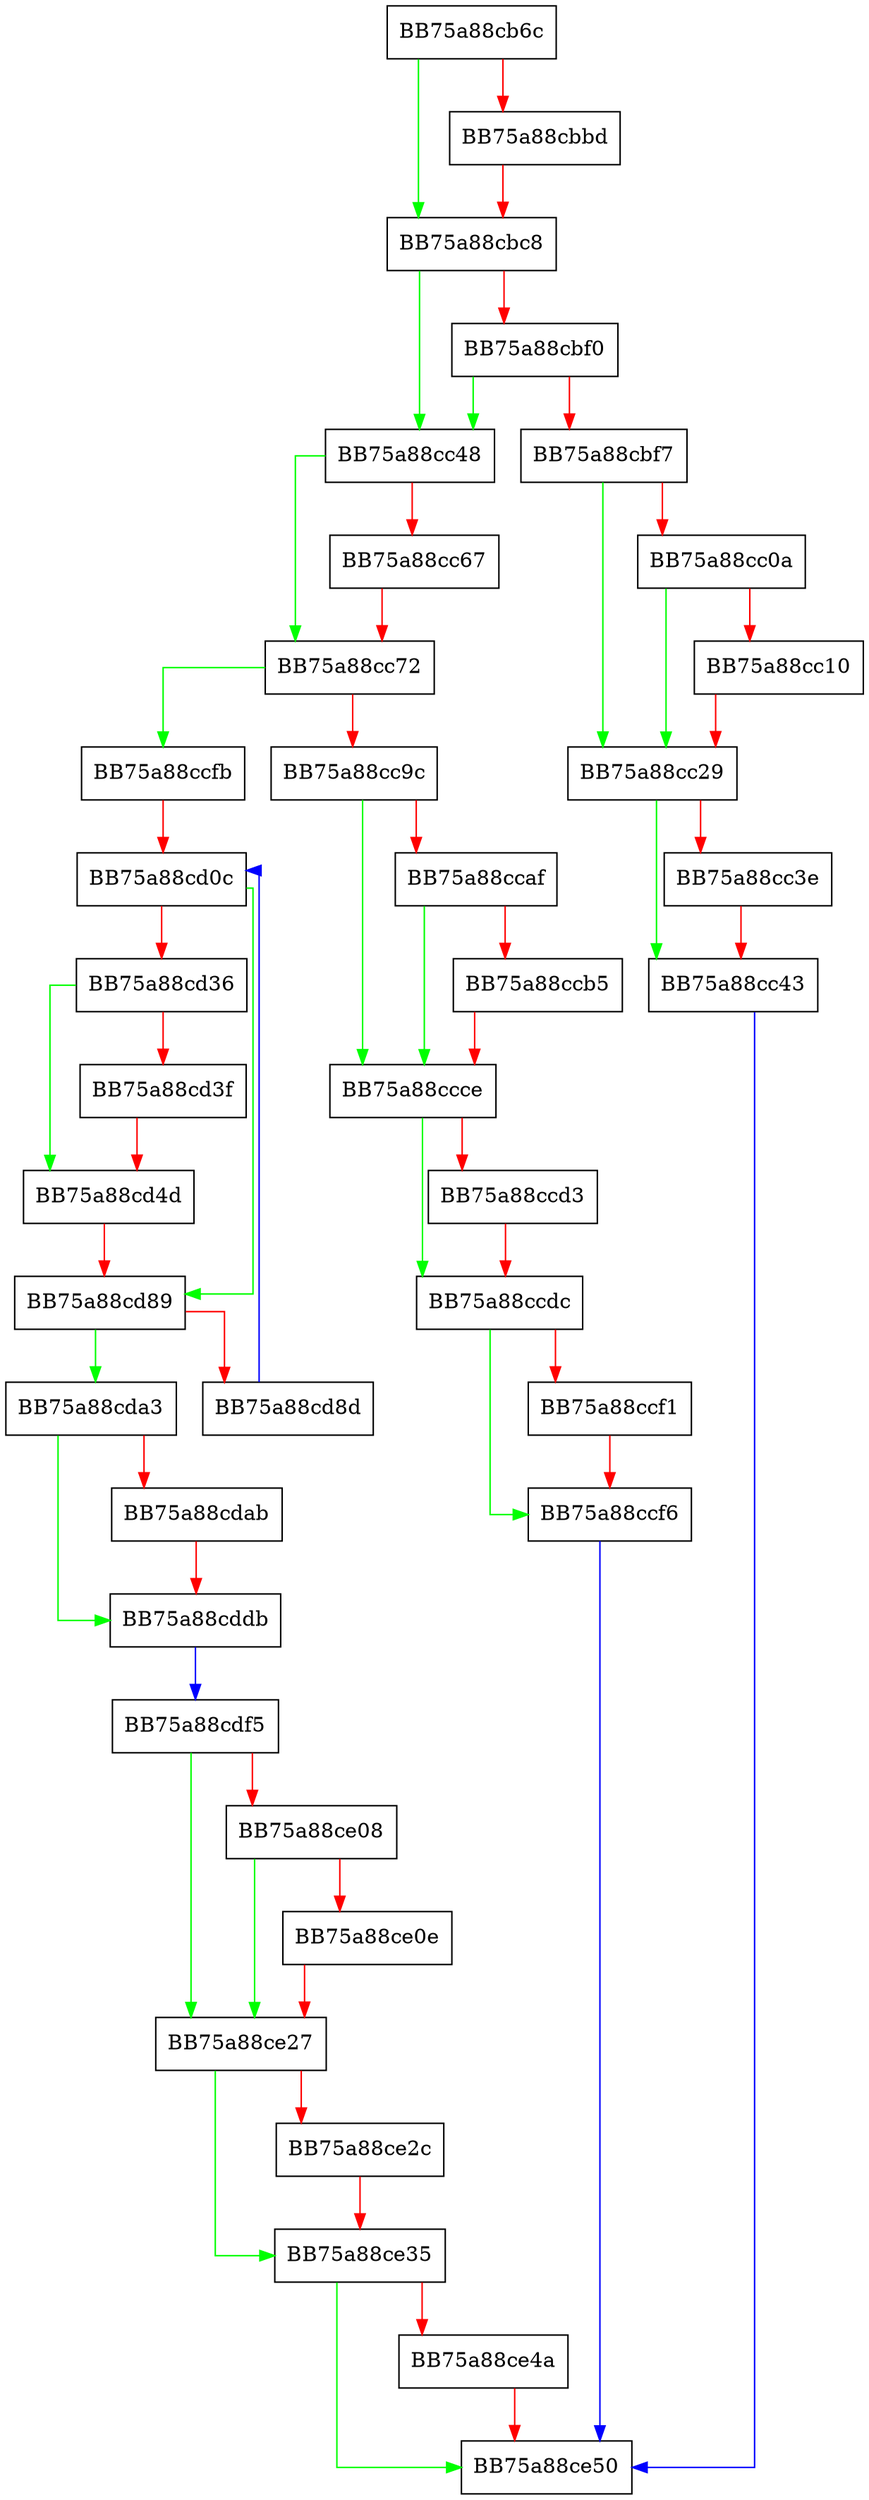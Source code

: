 digraph AddFilterDriverTelemetryToBootThreatReports {
  node [shape="box"];
  graph [splines=ortho];
  BB75a88cb6c -> BB75a88cbc8 [color="green"];
  BB75a88cb6c -> BB75a88cbbd [color="red"];
  BB75a88cbbd -> BB75a88cbc8 [color="red"];
  BB75a88cbc8 -> BB75a88cc48 [color="green"];
  BB75a88cbc8 -> BB75a88cbf0 [color="red"];
  BB75a88cbf0 -> BB75a88cc48 [color="green"];
  BB75a88cbf0 -> BB75a88cbf7 [color="red"];
  BB75a88cbf7 -> BB75a88cc29 [color="green"];
  BB75a88cbf7 -> BB75a88cc0a [color="red"];
  BB75a88cc0a -> BB75a88cc29 [color="green"];
  BB75a88cc0a -> BB75a88cc10 [color="red"];
  BB75a88cc10 -> BB75a88cc29 [color="red"];
  BB75a88cc29 -> BB75a88cc43 [color="green"];
  BB75a88cc29 -> BB75a88cc3e [color="red"];
  BB75a88cc3e -> BB75a88cc43 [color="red"];
  BB75a88cc43 -> BB75a88ce50 [color="blue"];
  BB75a88cc48 -> BB75a88cc72 [color="green"];
  BB75a88cc48 -> BB75a88cc67 [color="red"];
  BB75a88cc67 -> BB75a88cc72 [color="red"];
  BB75a88cc72 -> BB75a88ccfb [color="green"];
  BB75a88cc72 -> BB75a88cc9c [color="red"];
  BB75a88cc9c -> BB75a88ccce [color="green"];
  BB75a88cc9c -> BB75a88ccaf [color="red"];
  BB75a88ccaf -> BB75a88ccce [color="green"];
  BB75a88ccaf -> BB75a88ccb5 [color="red"];
  BB75a88ccb5 -> BB75a88ccce [color="red"];
  BB75a88ccce -> BB75a88ccdc [color="green"];
  BB75a88ccce -> BB75a88ccd3 [color="red"];
  BB75a88ccd3 -> BB75a88ccdc [color="red"];
  BB75a88ccdc -> BB75a88ccf6 [color="green"];
  BB75a88ccdc -> BB75a88ccf1 [color="red"];
  BB75a88ccf1 -> BB75a88ccf6 [color="red"];
  BB75a88ccf6 -> BB75a88ce50 [color="blue"];
  BB75a88ccfb -> BB75a88cd0c [color="red"];
  BB75a88cd0c -> BB75a88cd89 [color="green"];
  BB75a88cd0c -> BB75a88cd36 [color="red"];
  BB75a88cd36 -> BB75a88cd4d [color="green"];
  BB75a88cd36 -> BB75a88cd3f [color="red"];
  BB75a88cd3f -> BB75a88cd4d [color="red"];
  BB75a88cd4d -> BB75a88cd89 [color="red"];
  BB75a88cd89 -> BB75a88cda3 [color="green"];
  BB75a88cd89 -> BB75a88cd8d [color="red"];
  BB75a88cd8d -> BB75a88cd0c [color="blue"];
  BB75a88cda3 -> BB75a88cddb [color="green"];
  BB75a88cda3 -> BB75a88cdab [color="red"];
  BB75a88cdab -> BB75a88cddb [color="red"];
  BB75a88cddb -> BB75a88cdf5 [color="blue"];
  BB75a88cdf5 -> BB75a88ce27 [color="green"];
  BB75a88cdf5 -> BB75a88ce08 [color="red"];
  BB75a88ce08 -> BB75a88ce27 [color="green"];
  BB75a88ce08 -> BB75a88ce0e [color="red"];
  BB75a88ce0e -> BB75a88ce27 [color="red"];
  BB75a88ce27 -> BB75a88ce35 [color="green"];
  BB75a88ce27 -> BB75a88ce2c [color="red"];
  BB75a88ce2c -> BB75a88ce35 [color="red"];
  BB75a88ce35 -> BB75a88ce50 [color="green"];
  BB75a88ce35 -> BB75a88ce4a [color="red"];
  BB75a88ce4a -> BB75a88ce50 [color="red"];
}